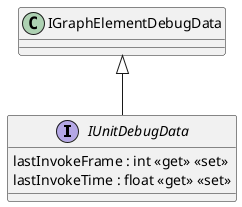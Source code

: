 @startuml
interface IUnitDebugData {
    lastInvokeFrame : int <<get>> <<set>>
    lastInvokeTime : float <<get>> <<set>>
}
IGraphElementDebugData <|-- IUnitDebugData
@enduml
